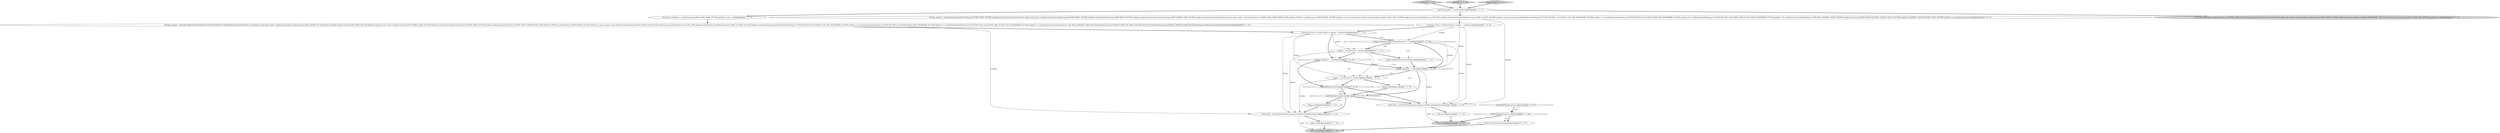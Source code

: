 digraph {
6 [style = filled, label = "plugins.contains() == false@@@10@@@['1', '0', '0']", fillcolor = white, shape = diamond image = "AAA0AAABBB1BBB"];
1 [style = filled, label = "Collection<Class<? extends Plugin>> plugins = getPlugins()@@@5@@@['1', '0', '0']", fillcolor = white, shape = ellipse image = "AAA0AAABBB1BBB"];
11 [style = filled, label = "NodeValidationException e@@@22@@@['1', '1', '0']", fillcolor = white, shape = diamond image = "AAA0AAABBB1BBB"];
17 [style = filled, label = "Settings settings = Settings.builder().put(ClusterName.CLUSTER_NAME_SETTING.getKey(),InternalTestCluster.clusterName(\"single-node-cluster\",random().nextLong())).put(Environment.PATH_HOME_SETTING.getKey(),tempDir).put(Environment.PATH_REPO_SETTING.getKey(),tempDir.resolve(\"repo\")).put(Environment.PATH_SHARED_DATA_SETTING.getKey(),createTempDir().getParent()).put(Node.NODE_NAME_SETTING.getKey(),nodeName).put(ScriptService.SCRIPT_MAX_COMPILATIONS_RATE.getKey(),\"1000/1m\").put(EsExecutors.PROCESSORS_SETTING.getKey(),1).put(\"transport.type\",getTestTransportType()).put(Node.NODE_DATA_SETTING.getKey(),true).put(TestZenDiscovery.USE_ZEN2.getKey(),getUseZen2()).put(NodeEnvironment.NODE_ID_SEED_SETTING.getKey(),random().nextLong()).put(DiskThresholdSettings.CLUSTER_ROUTING_ALLOCATION_LOW_DISK_WATERMARK_SETTING.getKey(),\"1b\").put(DiskThresholdSettings.CLUSTER_ROUTING_ALLOCATION_HIGH_DISK_WATERMARK_SETTING.getKey(),\"1b\").put(DiskThresholdSettings.CLUSTER_ROUTING_ALLOCATION_DISK_FLOOD_STAGE_WATERMARK_SETTING.getKey(),\"1b\").put(HierarchyCircuitBreakerService.USE_REAL_MEMORY_USAGE_SETTING.getKey(),false).putList(DISCOVERY_ZEN_PING_UNICAST_HOSTS_SETTING.getKey()).putList(INITIAL_MASTER_NODES_SETTING.getKey(),nodeName).put(nodeSettings()).build()@@@5@@@['0', '1', '0']", fillcolor = white, shape = ellipse image = "AAA1AAABBB2BBB"];
9 [style = filled, label = "addMockHttpTransport()@@@14@@@['1', '0', '0']", fillcolor = white, shape = diamond image = "AAA0AAABBB1BBB"];
26 [style = filled, label = "plugins.add()@@@16@@@['0', '1', '0']", fillcolor = white, shape = ellipse image = "AAA0AAABBB2BBB"];
18 [style = filled, label = "node.start()@@@20@@@['0', '1', '0']", fillcolor = white, shape = ellipse image = "AAA0AAABBB2BBB"];
5 [style = filled, label = "node.start()@@@19@@@['1', '0', '0']", fillcolor = white, shape = ellipse image = "AAA0AAABBB1BBB"];
0 [style = filled, label = "Node node = new MockNode(settings,plugins,forbidPrivateIndexSettings())@@@17@@@['1', '0', '0']", fillcolor = white, shape = ellipse image = "AAA0AAABBB1BBB"];
23 [style = filled, label = "newNode['0', '1', '0']", fillcolor = lightgray, shape = diamond image = "AAA0AAABBB2BBB"];
16 [style = filled, label = "final Path tempDir = createTempDir()@@@3@@@['1', '1', '1']", fillcolor = white, shape = ellipse image = "AAA0AAABBB1BBB"];
24 [style = filled, label = "plugins.add(getTestTransportPlugin())@@@9@@@['0', '1', '0']", fillcolor = white, shape = ellipse image = "AAA0AAABBB2BBB"];
25 [style = filled, label = "return node@@@25@@@['0', '1', '0']", fillcolor = lightgray, shape = ellipse image = "AAA0AAABBB2BBB"];
2 [style = filled, label = "addMockHttpTransport()@@@15@@@['1', '1', '0']", fillcolor = white, shape = diamond image = "AAA0AAABBB1BBB"];
12 [style = filled, label = "Collection<Class<? extends Plugin>> plugins = getPlugins()@@@6@@@['1', '1', '0']", fillcolor = white, shape = ellipse image = "AAA0AAABBB1BBB"];
10 [style = filled, label = "newNode['1', '0', '0']", fillcolor = lightgray, shape = diamond image = "AAA0AAABBB1BBB"];
14 [style = filled, label = "NodeValidationException e@@@21@@@['1', '0', '0']", fillcolor = white, shape = diamond image = "AAA0AAABBB1BBB"];
27 [style = filled, label = "baseSettings['0', '0', '1']", fillcolor = lightgray, shape = diamond image = "AAA0AAABBB3BBB"];
21 [style = filled, label = "throw new RuntimeException(e)@@@23@@@['0', '1', '0']", fillcolor = white, shape = ellipse image = "AAA0AAABBB2BBB"];
3 [style = filled, label = "plugins.contains(getTestTransportPlugin()) == false@@@7@@@['1', '1', '0']", fillcolor = white, shape = diamond image = "AAA0AAABBB1BBB"];
20 [style = filled, label = "final String nodeName = nodeSettings().get(Node.NODE_NAME_SETTING.getKey(),\"node_s_0\")@@@4@@@['0', '1', '0']", fillcolor = white, shape = ellipse image = "AAA0AAABBB2BBB"];
7 [style = filled, label = "Settings settings = Settings.builder().put(ClusterName.CLUSTER_NAME_SETTING.getKey(),InternalTestCluster.clusterName(\"single-node-cluster\",random().nextLong())).put(Environment.PATH_HOME_SETTING.getKey(),tempDir).put(Environment.PATH_REPO_SETTING.getKey(),tempDir.resolve(\"repo\")).put(Environment.PATH_SHARED_DATA_SETTING.getKey(),createTempDir().getParent()).put(\"node.name\",\"node_s_0\").put(ScriptService.SCRIPT_MAX_COMPILATIONS_RATE.getKey(),\"1000/1m\").put(EsExecutors.PROCESSORS_SETTING.getKey(),1).put(\"transport.type\",getTestTransportType()).put(Node.NODE_DATA_SETTING.getKey(),true).put(TestZenDiscovery.USE_ZEN2.getKey(),getUseZen2()).put(NodeEnvironment.NODE_ID_SEED_SETTING.getKey(),random().nextLong()).put(DiskThresholdSettings.CLUSTER_ROUTING_ALLOCATION_LOW_DISK_WATERMARK_SETTING.getKey(),\"1b\").put(DiskThresholdSettings.CLUSTER_ROUTING_ALLOCATION_HIGH_DISK_WATERMARK_SETTING.getKey(),\"1b\").put(DiskThresholdSettings.CLUSTER_ROUTING_ALLOCATION_DISK_FLOOD_STAGE_WATERMARK_SETTING.getKey(),\"1b\").put(HierarchyCircuitBreakerService.USE_REAL_MEMORY_USAGE_SETTING.getKey(),false).putList(DISCOVERY_ZEN_PING_UNICAST_HOSTS_SETTING.getKey()).put(INITIAL_MASTER_NODE_COUNT_SETTING.getKey(),1).put(nodeSettings()).build()@@@4@@@['1', '0', '0']", fillcolor = white, shape = ellipse image = "AAA0AAABBB1BBB"];
22 [style = filled, label = "Node node = new MockNode(settings,plugins,forbidPrivateIndexSettings())@@@18@@@['0', '1', '0']", fillcolor = white, shape = ellipse image = "AAA0AAABBB2BBB"];
8 [style = filled, label = "plugins = new ArrayList<>(plugins)@@@8@@@['1', '1', '0']", fillcolor = white, shape = ellipse image = "AAA0AAABBB1BBB"];
15 [style = filled, label = "return node@@@24@@@['1', '0', '0']", fillcolor = lightgray, shape = ellipse image = "AAA0AAABBB1BBB"];
13 [style = filled, label = "plugins = new ArrayList<>(plugins)@@@12@@@['1', '1', '0']", fillcolor = white, shape = ellipse image = "AAA0AAABBB1BBB"];
19 [style = filled, label = "plugins.add()@@@13@@@['0', '1', '0']", fillcolor = white, shape = ellipse image = "AAA0AAABBB2BBB"];
28 [style = filled, label = "return Settings.builder().put(ClusterName.CLUSTER_NAME_SETTING.getKey(),InternalTestCluster.clusterName(\"single-node-cluster\",randomLong())).put(Environment.PATH_HOME_SETTING.getKey(),tempDir).put(NetworkModule.TRANSPORT_TYPE_KEY,getTestTransportType()).put(Node.NODE_DATA_SETTING.getKey(),true)@@@4@@@['0', '0', '1']", fillcolor = lightgray, shape = ellipse image = "AAA0AAABBB3BBB"];
4 [style = filled, label = "plugins.contains() == false@@@11@@@['1', '1', '0']", fillcolor = white, shape = diamond image = "AAA0AAABBB1BBB"];
10->16 [style = bold, label=""];
26->22 [style = bold, label=""];
12->8 [style = solid, label="plugins"];
1->0 [style = solid, label="plugins"];
11->21 [style = bold, label=""];
2->26 [style = bold, label=""];
6->4 [style = bold, label=""];
12->13 [style = solid, label="plugins"];
13->19 [style = bold, label=""];
17->22 [style = solid, label="settings"];
1->12 [style = bold, label=""];
24->4 [style = bold, label=""];
4->0 [style = solid, label="plugins"];
22->25 [style = solid, label="node"];
9->2 [style = bold, label=""];
18->25 [style = bold, label=""];
23->16 [style = bold, label=""];
3->0 [style = solid, label="plugins"];
3->8 [style = dotted, label="true"];
17->12 [style = bold, label=""];
12->22 [style = solid, label="plugins"];
9->0 [style = bold, label=""];
8->6 [style = bold, label=""];
11->15 [style = bold, label=""];
3->4 [style = solid, label="plugins"];
11->21 [style = dotted, label="true"];
14->11 [style = bold, label=""];
9->2 [style = dotted, label="true"];
4->2 [style = bold, label=""];
27->16 [style = bold, label=""];
6->9 [style = bold, label=""];
7->0 [style = solid, label="settings"];
1->3 [style = solid, label="plugins"];
21->25 [style = bold, label=""];
8->22 [style = solid, label="plugins"];
12->8 [style = dotted, label="true"];
6->4 [style = dotted, label="true"];
6->13 [style = dotted, label="true"];
2->26 [style = dotted, label="true"];
12->3 [style = bold, label=""];
8->13 [style = solid, label="plugins"];
2->22 [style = bold, label=""];
4->19 [style = dotted, label="true"];
3->8 [style = bold, label=""];
22->18 [style = bold, label=""];
16->20 [style = bold, label=""];
20->17 [style = bold, label=""];
16->7 [style = bold, label=""];
4->13 [style = bold, label=""];
16->28 [style = bold, label=""];
2->0 [style = bold, label=""];
12->3 [style = dotted, label="true"];
19->2 [style = bold, label=""];
7->1 [style = bold, label=""];
13->9 [style = bold, label=""];
8->24 [style = bold, label=""];
0->5 [style = bold, label=""];
0->15 [style = solid, label="node"];
14->11 [style = dotted, label="true"];
4->13 [style = dotted, label="true"];
13->22 [style = solid, label="plugins"];
3->4 [style = bold, label=""];
3->24 [style = dotted, label="true"];
1->4 [style = solid, label="plugins"];
12->6 [style = bold, label=""];
5->15 [style = bold, label=""];
}

